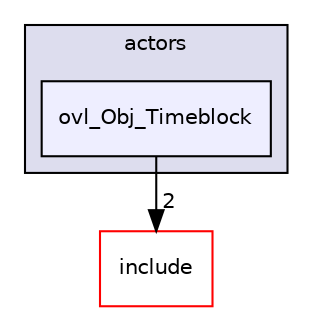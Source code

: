 digraph "src/overlays/actors/ovl_Obj_Timeblock" {
  compound=true
  node [ fontsize="10", fontname="Helvetica"];
  edge [ labelfontsize="10", labelfontname="Helvetica"];
  subgraph clusterdir_e93473484be31ce7bcb356bd643a22f8 {
    graph [ bgcolor="#ddddee", pencolor="black", label="actors" fontname="Helvetica", fontsize="10", URL="dir_e93473484be31ce7bcb356bd643a22f8.html"]
  dir_4eb225a9163604337de2742d940e1cf4 [shape=box, label="ovl_Obj_Timeblock", style="filled", fillcolor="#eeeeff", pencolor="black", URL="dir_4eb225a9163604337de2742d940e1cf4.html"];
  }
  dir_d44c64559bbebec7f509842c48db8b23 [shape=box label="include" fillcolor="white" style="filled" color="red" URL="dir_d44c64559bbebec7f509842c48db8b23.html"];
  dir_4eb225a9163604337de2742d940e1cf4->dir_d44c64559bbebec7f509842c48db8b23 [headlabel="2", labeldistance=1.5 headhref="dir_000428_000000.html"];
}
